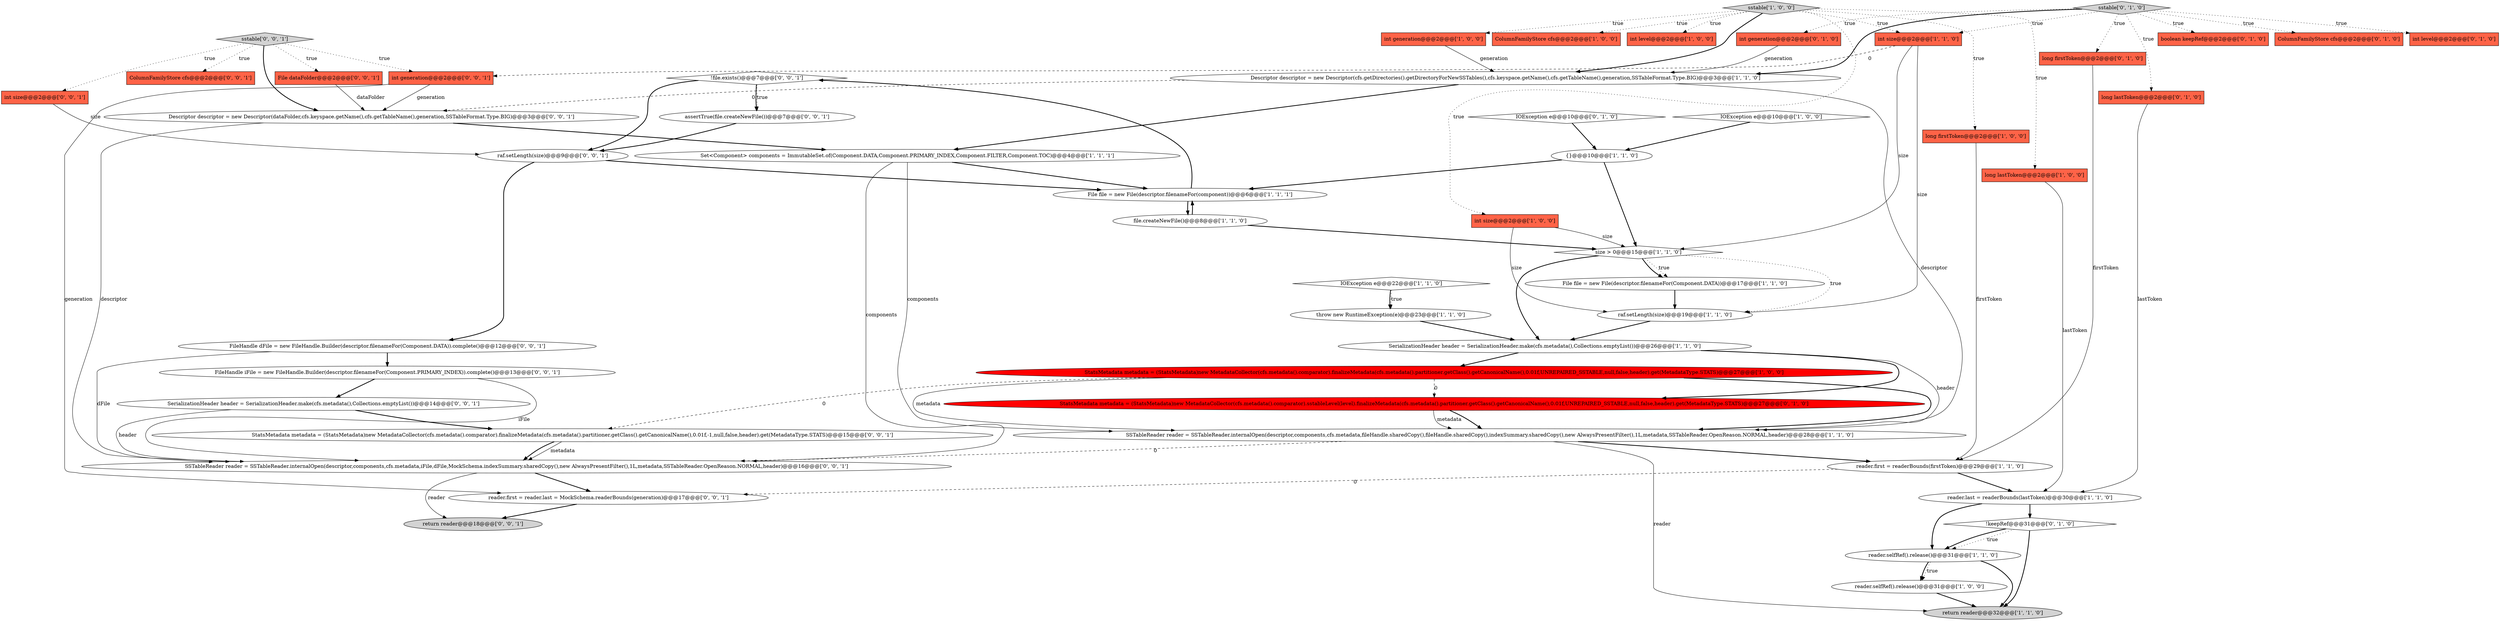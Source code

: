 digraph {
50 [style = filled, label = "!file.exists()@@@7@@@['0', '0', '1']", fillcolor = white, shape = diamond image = "AAA0AAABBB3BBB"];
23 [style = filled, label = "throw new RuntimeException(e)@@@23@@@['1', '1', '0']", fillcolor = white, shape = ellipse image = "AAA0AAABBB1BBB"];
18 [style = filled, label = "reader.first = readerBounds(firstToken)@@@29@@@['1', '1', '0']", fillcolor = white, shape = ellipse image = "AAA0AAABBB1BBB"];
29 [style = filled, label = "boolean keepRef@@@2@@@['0', '1', '0']", fillcolor = tomato, shape = box image = "AAA0AAABBB2BBB"];
43 [style = filled, label = "SSTableReader reader = SSTableReader.internalOpen(descriptor,components,cfs.metadata,iFile,dFile,MockSchema.indexSummary.sharedCopy(),new AlwaysPresentFilter(),1L,metadata,SSTableReader.OpenReason.NORMAL,header)@@@16@@@['0', '0', '1']", fillcolor = white, shape = ellipse image = "AAA0AAABBB3BBB"];
7 [style = filled, label = "Set<Component> components = ImmutableSet.of(Component.DATA,Component.PRIMARY_INDEX,Component.FILTER,Component.TOC)@@@4@@@['1', '1', '1']", fillcolor = white, shape = ellipse image = "AAA0AAABBB1BBB"];
49 [style = filled, label = "FileHandle dFile = new FileHandle.Builder(descriptor.filenameFor(Component.DATA)).complete()@@@12@@@['0', '0', '1']", fillcolor = white, shape = ellipse image = "AAA0AAABBB3BBB"];
13 [style = filled, label = "int generation@@@2@@@['1', '0', '0']", fillcolor = tomato, shape = box image = "AAA0AAABBB1BBB"];
36 [style = filled, label = "long firstToken@@@2@@@['0', '1', '0']", fillcolor = tomato, shape = box image = "AAA0AAABBB2BBB"];
20 [style = filled, label = "Descriptor descriptor = new Descriptor(cfs.getDirectories().getDirectoryForNewSSTables(),cfs.keyspace.getName(),cfs.getTableName(),generation,SSTableFormat.Type.BIG)@@@3@@@['1', '1', '0']", fillcolor = white, shape = ellipse image = "AAA0AAABBB1BBB"];
30 [style = filled, label = "ColumnFamilyStore cfs@@@2@@@['0', '1', '0']", fillcolor = tomato, shape = box image = "AAA0AAABBB2BBB"];
31 [style = filled, label = "int generation@@@2@@@['0', '1', '0']", fillcolor = tomato, shape = box image = "AAA0AAABBB2BBB"];
48 [style = filled, label = "StatsMetadata metadata = (StatsMetadata)new MetadataCollector(cfs.metadata().comparator).finalizeMetadata(cfs.metadata().partitioner.getClass().getCanonicalName(),0.01f,-1,null,false,header).get(MetadataType.STATS)@@@15@@@['0', '0', '1']", fillcolor = white, shape = ellipse image = "AAA0AAABBB3BBB"];
9 [style = filled, label = "sstable['1', '0', '0']", fillcolor = lightgray, shape = diamond image = "AAA0AAABBB1BBB"];
11 [style = filled, label = "long firstToken@@@2@@@['1', '0', '0']", fillcolor = tomato, shape = box image = "AAA0AAABBB1BBB"];
37 [style = filled, label = "ColumnFamilyStore cfs@@@2@@@['0', '0', '1']", fillcolor = tomato, shape = box image = "AAA0AAABBB3BBB"];
10 [style = filled, label = "file.createNewFile()@@@8@@@['1', '1', '0']", fillcolor = white, shape = ellipse image = "AAA0AAABBB1BBB"];
24 [style = filled, label = "{}@@@10@@@['1', '1', '0']", fillcolor = white, shape = ellipse image = "AAA0AAABBB1BBB"];
1 [style = filled, label = "long lastToken@@@2@@@['1', '0', '0']", fillcolor = tomato, shape = box image = "AAA0AAABBB1BBB"];
3 [style = filled, label = "int size@@@2@@@['1', '0', '0']", fillcolor = tomato, shape = box image = "AAA0AAABBB1BBB"];
44 [style = filled, label = "raf.setLength(size)@@@9@@@['0', '0', '1']", fillcolor = white, shape = ellipse image = "AAA0AAABBB3BBB"];
14 [style = filled, label = "return reader@@@32@@@['1', '1', '0']", fillcolor = lightgray, shape = ellipse image = "AAA0AAABBB1BBB"];
51 [style = filled, label = "int generation@@@2@@@['0', '0', '1']", fillcolor = tomato, shape = box image = "AAA0AAABBB3BBB"];
28 [style = filled, label = "long lastToken@@@2@@@['0', '1', '0']", fillcolor = tomato, shape = box image = "AAA0AAABBB2BBB"];
17 [style = filled, label = "reader.selfRef().release()@@@31@@@['1', '1', '0']", fillcolor = white, shape = ellipse image = "AAA0AAABBB1BBB"];
15 [style = filled, label = "raf.setLength(size)@@@19@@@['1', '1', '0']", fillcolor = white, shape = ellipse image = "AAA0AAABBB1BBB"];
46 [style = filled, label = "File dataFolder@@@2@@@['0', '0', '1']", fillcolor = tomato, shape = box image = "AAA0AAABBB3BBB"];
26 [style = filled, label = "File file = new File(descriptor.filenameFor(Component.DATA))@@@17@@@['1', '1', '0']", fillcolor = white, shape = ellipse image = "AAA0AAABBB1BBB"];
22 [style = filled, label = "SSTableReader reader = SSTableReader.internalOpen(descriptor,components,cfs.metadata,fileHandle.sharedCopy(),fileHandle.sharedCopy(),indexSummary.sharedCopy(),new AlwaysPresentFilter(),1L,metadata,SSTableReader.OpenReason.NORMAL,header)@@@28@@@['1', '1', '0']", fillcolor = white, shape = ellipse image = "AAA0AAABBB1BBB"];
0 [style = filled, label = "SerializationHeader header = SerializationHeader.make(cfs.metadata(),Collections.emptyList())@@@26@@@['1', '1', '0']", fillcolor = white, shape = ellipse image = "AAA0AAABBB1BBB"];
40 [style = filled, label = "sstable['0', '0', '1']", fillcolor = lightgray, shape = diamond image = "AAA0AAABBB3BBB"];
25 [style = filled, label = "StatsMetadata metadata = (StatsMetadata)new MetadataCollector(cfs.metadata().comparator).finalizeMetadata(cfs.metadata().partitioner.getClass().getCanonicalName(),0.01f,UNREPAIRED_SSTABLE,null,false,header).get(MetadataType.STATS)@@@27@@@['1', '0', '0']", fillcolor = red, shape = ellipse image = "AAA1AAABBB1BBB"];
27 [style = filled, label = "IOException e@@@10@@@['0', '1', '0']", fillcolor = white, shape = diamond image = "AAA0AAABBB2BBB"];
21 [style = filled, label = "int size@@@2@@@['1', '1', '0']", fillcolor = tomato, shape = box image = "AAA0AAABBB1BBB"];
16 [style = filled, label = "IOException e@@@22@@@['1', '1', '0']", fillcolor = white, shape = diamond image = "AAA0AAABBB1BBB"];
6 [style = filled, label = "ColumnFamilyStore cfs@@@2@@@['1', '0', '0']", fillcolor = tomato, shape = box image = "AAA0AAABBB1BBB"];
42 [style = filled, label = "return reader@@@18@@@['0', '0', '1']", fillcolor = lightgray, shape = ellipse image = "AAA0AAABBB3BBB"];
47 [style = filled, label = "int size@@@2@@@['0', '0', '1']", fillcolor = tomato, shape = box image = "AAA0AAABBB3BBB"];
34 [style = filled, label = "int level@@@2@@@['0', '1', '0']", fillcolor = tomato, shape = box image = "AAA0AAABBB2BBB"];
32 [style = filled, label = "StatsMetadata metadata = (StatsMetadata)new MetadataCollector(cfs.metadata().comparator).sstableLevel(level).finalizeMetadata(cfs.metadata().partitioner.getClass().getCanonicalName(),0.01f,UNREPAIRED_SSTABLE,null,false,header).get(MetadataType.STATS)@@@27@@@['0', '1', '0']", fillcolor = red, shape = ellipse image = "AAA1AAABBB2BBB"];
33 [style = filled, label = "!keepRef@@@31@@@['0', '1', '0']", fillcolor = white, shape = diamond image = "AAA0AAABBB2BBB"];
2 [style = filled, label = "reader.selfRef().release()@@@31@@@['1', '0', '0']", fillcolor = white, shape = ellipse image = "AAA0AAABBB1BBB"];
38 [style = filled, label = "SerializationHeader header = SerializationHeader.make(cfs.metadata(),Collections.emptyList())@@@14@@@['0', '0', '1']", fillcolor = white, shape = ellipse image = "AAA0AAABBB3BBB"];
39 [style = filled, label = "Descriptor descriptor = new Descriptor(dataFolder,cfs.keyspace.getName(),cfs.getTableName(),generation,SSTableFormat.Type.BIG)@@@3@@@['0', '0', '1']", fillcolor = white, shape = ellipse image = "AAA0AAABBB3BBB"];
45 [style = filled, label = "FileHandle iFile = new FileHandle.Builder(descriptor.filenameFor(Component.PRIMARY_INDEX)).complete()@@@13@@@['0', '0', '1']", fillcolor = white, shape = ellipse image = "AAA0AAABBB3BBB"];
12 [style = filled, label = "reader.last = readerBounds(lastToken)@@@30@@@['1', '1', '0']", fillcolor = white, shape = ellipse image = "AAA0AAABBB1BBB"];
41 [style = filled, label = "assertTrue(file.createNewFile())@@@7@@@['0', '0', '1']", fillcolor = white, shape = ellipse image = "AAA0AAABBB3BBB"];
52 [style = filled, label = "reader.first = reader.last = MockSchema.readerBounds(generation)@@@17@@@['0', '0', '1']", fillcolor = white, shape = ellipse image = "AAA0AAABBB3BBB"];
19 [style = filled, label = "File file = new File(descriptor.filenameFor(component))@@@6@@@['1', '1', '1']", fillcolor = white, shape = ellipse image = "AAA0AAABBB1BBB"];
5 [style = filled, label = "IOException e@@@10@@@['1', '0', '0']", fillcolor = white, shape = diamond image = "AAA0AAABBB1BBB"];
35 [style = filled, label = "sstable['0', '1', '0']", fillcolor = lightgray, shape = diamond image = "AAA0AAABBB2BBB"];
8 [style = filled, label = "int level@@@2@@@['1', '0', '0']", fillcolor = tomato, shape = box image = "AAA0AAABBB1BBB"];
4 [style = filled, label = "size > 0@@@15@@@['1', '1', '0']", fillcolor = white, shape = diamond image = "AAA0AAABBB1BBB"];
32->22 [style = bold, label=""];
25->22 [style = bold, label=""];
40->51 [style = dotted, label="true"];
32->22 [style = solid, label="metadata"];
10->19 [style = bold, label=""];
50->44 [style = bold, label=""];
25->48 [style = dashed, label="0"];
44->19 [style = bold, label=""];
46->39 [style = solid, label="dataFolder"];
40->37 [style = dotted, label="true"];
40->46 [style = dotted, label="true"];
25->22 [style = solid, label="metadata"];
38->43 [style = solid, label="header"];
22->14 [style = solid, label="reader"];
0->25 [style = bold, label=""];
17->14 [style = bold, label=""];
48->43 [style = bold, label=""];
15->0 [style = bold, label=""];
2->14 [style = bold, label=""];
45->38 [style = bold, label=""];
26->15 [style = bold, label=""];
18->52 [style = dashed, label="0"];
17->2 [style = dotted, label="true"];
20->39 [style = dashed, label="0"];
51->52 [style = solid, label="generation"];
28->12 [style = solid, label="lastToken"];
7->43 [style = solid, label="components"];
43->42 [style = solid, label="reader"];
24->19 [style = bold, label=""];
35->20 [style = bold, label=""];
22->43 [style = dashed, label="0"];
18->12 [style = bold, label=""];
35->21 [style = dotted, label="true"];
44->49 [style = bold, label=""];
9->21 [style = dotted, label="true"];
35->30 [style = dotted, label="true"];
4->0 [style = bold, label=""];
13->20 [style = solid, label="generation"];
9->8 [style = dotted, label="true"];
52->42 [style = bold, label=""];
22->18 [style = bold, label=""];
11->18 [style = solid, label="firstToken"];
17->2 [style = bold, label=""];
40->47 [style = dotted, label="true"];
39->7 [style = bold, label=""];
9->13 [style = dotted, label="true"];
12->33 [style = bold, label=""];
21->4 [style = solid, label="size"];
20->7 [style = bold, label=""];
50->41 [style = bold, label=""];
9->3 [style = dotted, label="true"];
36->18 [style = solid, label="firstToken"];
4->26 [style = dotted, label="true"];
47->44 [style = solid, label="size"];
35->29 [style = dotted, label="true"];
49->45 [style = bold, label=""];
9->11 [style = dotted, label="true"];
12->17 [style = bold, label=""];
19->10 [style = bold, label=""];
9->20 [style = bold, label=""];
39->43 [style = solid, label="descriptor"];
19->50 [style = bold, label=""];
16->23 [style = bold, label=""];
4->15 [style = dotted, label="true"];
33->17 [style = dotted, label="true"];
38->48 [style = bold, label=""];
49->43 [style = solid, label="dFile"];
23->0 [style = bold, label=""];
35->31 [style = dotted, label="true"];
40->39 [style = bold, label=""];
51->39 [style = solid, label="generation"];
5->24 [style = bold, label=""];
0->22 [style = solid, label="header"];
9->1 [style = dotted, label="true"];
27->24 [style = bold, label=""];
0->32 [style = bold, label=""];
7->19 [style = bold, label=""];
45->43 [style = solid, label="iFile"];
50->41 [style = dotted, label="true"];
33->17 [style = bold, label=""];
21->15 [style = solid, label="size"];
20->22 [style = solid, label="descriptor"];
33->14 [style = bold, label=""];
1->12 [style = solid, label="lastToken"];
7->22 [style = solid, label="components"];
25->32 [style = dashed, label="0"];
35->36 [style = dotted, label="true"];
4->26 [style = bold, label=""];
43->52 [style = bold, label=""];
3->4 [style = solid, label="size"];
9->6 [style = dotted, label="true"];
16->23 [style = dotted, label="true"];
24->4 [style = bold, label=""];
3->15 [style = solid, label="size"];
10->4 [style = bold, label=""];
35->34 [style = dotted, label="true"];
35->28 [style = dotted, label="true"];
21->51 [style = dashed, label="0"];
48->43 [style = solid, label="metadata"];
41->44 [style = bold, label=""];
31->20 [style = solid, label="generation"];
}
